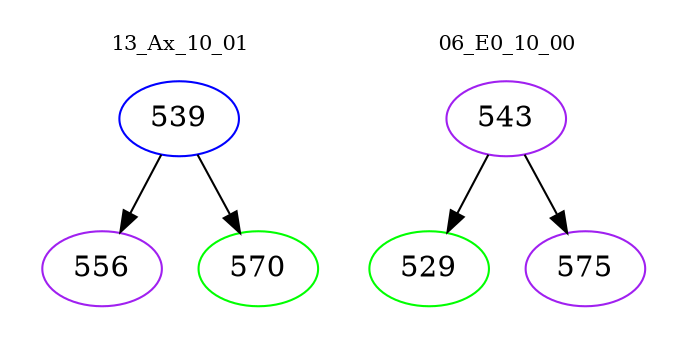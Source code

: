 digraph{
subgraph cluster_0 {
color = white
label = "13_Ax_10_01";
fontsize=10;
T0_539 [label="539", color="blue"]
T0_539 -> T0_556 [color="black"]
T0_556 [label="556", color="purple"]
T0_539 -> T0_570 [color="black"]
T0_570 [label="570", color="green"]
}
subgraph cluster_1 {
color = white
label = "06_E0_10_00";
fontsize=10;
T1_543 [label="543", color="purple"]
T1_543 -> T1_529 [color="black"]
T1_529 [label="529", color="green"]
T1_543 -> T1_575 [color="black"]
T1_575 [label="575", color="purple"]
}
}
